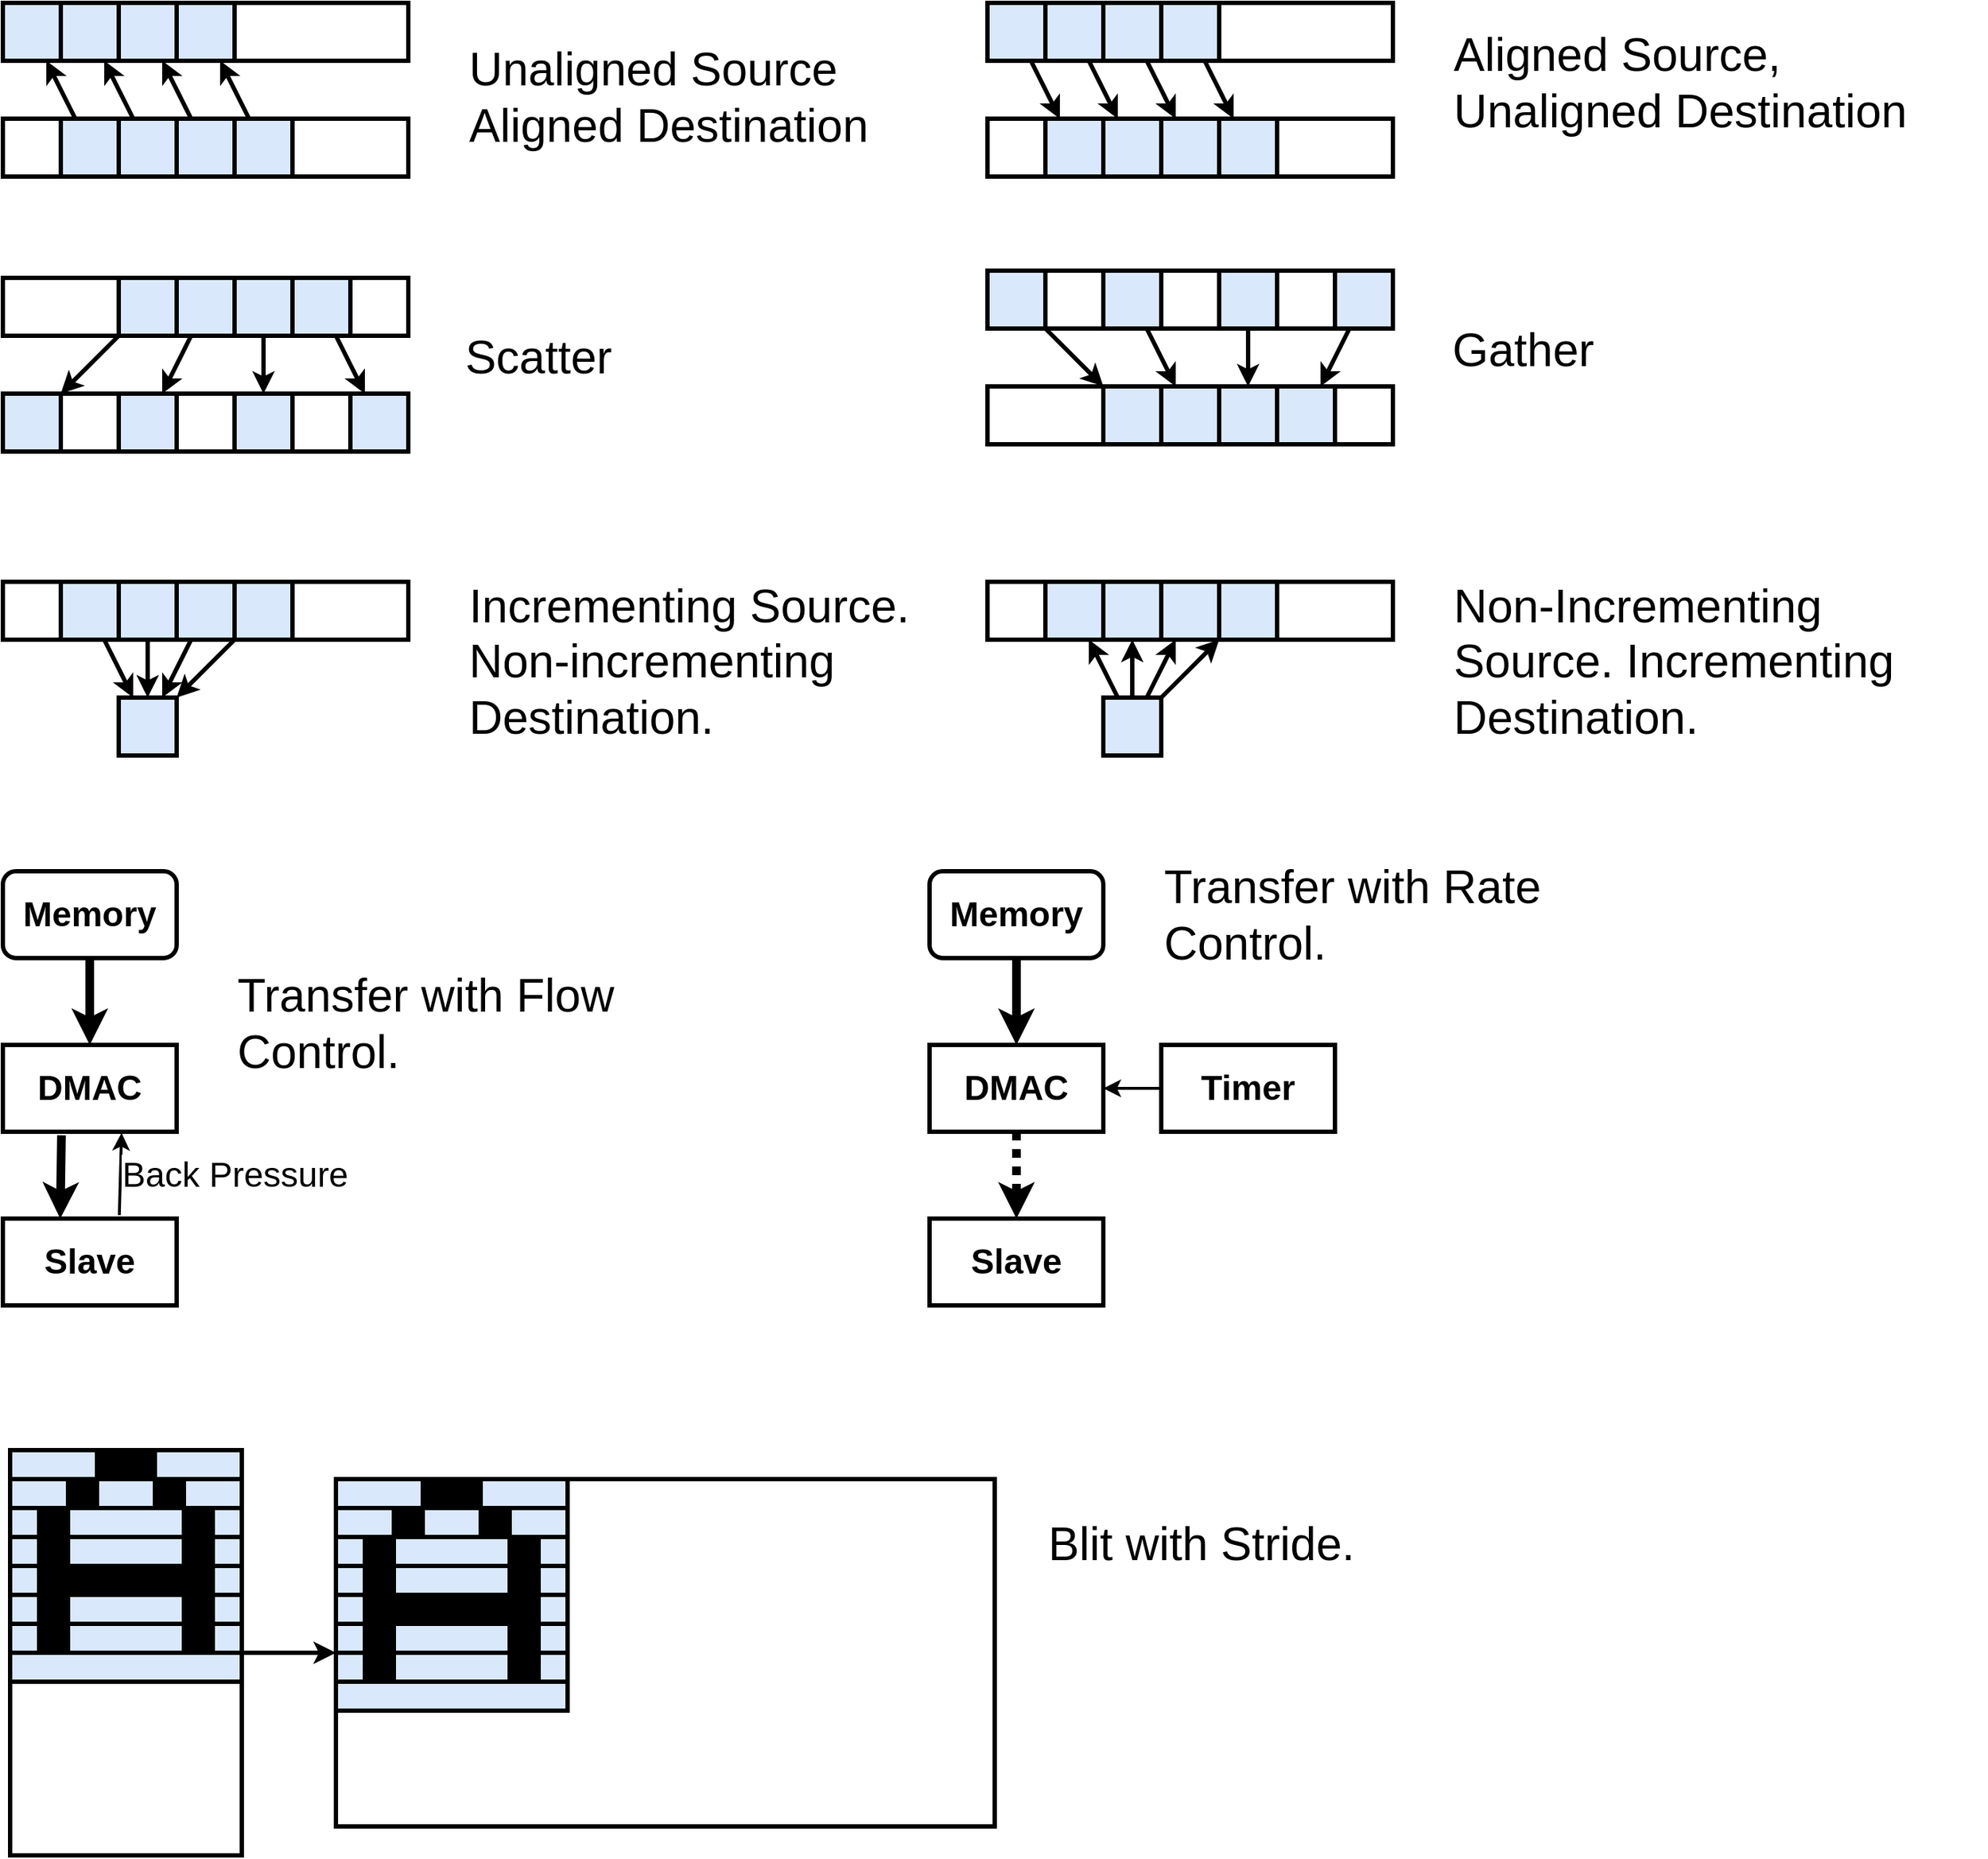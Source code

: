 <mxfile version="19.0.3" type="device"><diagram id="oXCWFfTCFmEOjfv6rklX" name="Page-1"><mxGraphModel dx="2307" dy="2524" grid="1" gridSize="10" guides="1" tooltips="1" connect="1" arrows="1" fold="1" page="1" pageScale="1" pageWidth="850" pageHeight="1100" math="0" shadow="0"><root><mxCell id="0"/><mxCell id="1" parent="0"/><mxCell id="JOgT5nQi7BgSCtXfjNU4-52" value="" style="rounded=0;whiteSpace=wrap;html=1;fontColor=#DAE8FC;strokeColor=#000000;strokeWidth=3;fillColor=#FFFFFF;" vertex="1" parent="1"><mxGeometry x="720" y="265" width="280" height="40" as="geometry"/></mxCell><mxCell id="JOgT5nQi7BgSCtXfjNU4-51" value="" style="rounded=0;whiteSpace=wrap;html=1;fontColor=#DAE8FC;strokeColor=#000000;strokeWidth=3;fillColor=#FFFFFF;" vertex="1" parent="1"><mxGeometry x="720" y="185" width="280" height="40" as="geometry"/></mxCell><mxCell id="JOgT5nQi7BgSCtXfjNU4-50" value="" style="rounded=0;whiteSpace=wrap;html=1;fontColor=#DAE8FC;strokeColor=#000000;strokeWidth=3;fillColor=#FFFFFF;" vertex="1" parent="1"><mxGeometry x="40" y="270" width="280" height="40" as="geometry"/></mxCell><mxCell id="JOgT5nQi7BgSCtXfjNU4-49" value="" style="rounded=0;whiteSpace=wrap;html=1;fontColor=#DAE8FC;strokeColor=#000000;strokeWidth=3;fillColor=#FFFFFF;" vertex="1" parent="1"><mxGeometry x="40" y="190" width="280" height="40" as="geometry"/></mxCell><mxCell id="JOgT5nQi7BgSCtXfjNU4-47" value="" style="rounded=0;whiteSpace=wrap;html=1;fontColor=#DAE8FC;strokeColor=#000000;strokeWidth=3;fillColor=#FFFFFF;" vertex="1" parent="1"><mxGeometry x="45" y="1000" width="160" height="280" as="geometry"/></mxCell><mxCell id="JOgT5nQi7BgSCtXfjNU4-1" value="" style="rounded=0;whiteSpace=wrap;html=1;fontColor=#DAE8FC;strokeColor=#000000;strokeWidth=3;fillColor=#DAE8FC;" vertex="1" parent="1"><mxGeometry x="120" y="190" width="40" height="40" as="geometry"/></mxCell><mxCell id="JOgT5nQi7BgSCtXfjNU4-2" value="" style="rounded=0;whiteSpace=wrap;html=1;fontColor=#DAE8FC;strokeColor=#000000;strokeWidth=3;fillColor=#DAE8FC;" vertex="1" parent="1"><mxGeometry x="160" y="190" width="40" height="40" as="geometry"/></mxCell><mxCell id="JOgT5nQi7BgSCtXfjNU4-3" value="" style="rounded=0;whiteSpace=wrap;html=1;fontColor=#DAE8FC;strokeColor=#000000;strokeWidth=3;fillColor=#DAE8FC;" vertex="1" parent="1"><mxGeometry x="200" y="190" width="40" height="40" as="geometry"/></mxCell><mxCell id="JOgT5nQi7BgSCtXfjNU4-4" value="" style="rounded=0;whiteSpace=wrap;html=1;fontColor=#DAE8FC;strokeColor=#000000;strokeWidth=3;fillColor=#DAE8FC;" vertex="1" parent="1"><mxGeometry x="240" y="190" width="40" height="40" as="geometry"/></mxCell><mxCell id="JOgT5nQi7BgSCtXfjNU4-5" value="" style="rounded=0;whiteSpace=wrap;html=1;fontColor=#DAE8FC;strokeColor=#000000;strokeWidth=3;fillColor=#DAE8FC;" vertex="1" parent="1"><mxGeometry x="40" y="270" width="40" height="40" as="geometry"/></mxCell><mxCell id="JOgT5nQi7BgSCtXfjNU4-6" value="" style="rounded=0;whiteSpace=wrap;html=1;fontColor=#DAE8FC;strokeColor=#000000;strokeWidth=3;fillColor=#DAE8FC;" vertex="1" parent="1"><mxGeometry x="200" y="270" width="40" height="40" as="geometry"/></mxCell><mxCell id="JOgT5nQi7BgSCtXfjNU4-7" value="" style="rounded=0;whiteSpace=wrap;html=1;fontColor=#DAE8FC;strokeColor=#000000;strokeWidth=3;fillColor=#DAE8FC;" vertex="1" parent="1"><mxGeometry x="280" y="270" width="40" height="40" as="geometry"/></mxCell><mxCell id="JOgT5nQi7BgSCtXfjNU4-8" value="" style="rounded=0;whiteSpace=wrap;html=1;fontColor=#DAE8FC;strokeColor=#000000;strokeWidth=3;fillColor=#DAE8FC;" vertex="1" parent="1"><mxGeometry x="120" y="270" width="40" height="40" as="geometry"/></mxCell><mxCell id="JOgT5nQi7BgSCtXfjNU4-9" value="" style="endArrow=classic;html=1;rounded=0;fontColor=#DAE8FC;strokeColor=#000000;strokeWidth=3;" edge="1" parent="1" source="JOgT5nQi7BgSCtXfjNU4-1" target="JOgT5nQi7BgSCtXfjNU4-5"><mxGeometry width="50" height="50" relative="1" as="geometry"><mxPoint x="400" y="470" as="sourcePoint"/><mxPoint x="450" y="420" as="targetPoint"/></mxGeometry></mxCell><mxCell id="JOgT5nQi7BgSCtXfjNU4-10" value="" style="endArrow=classic;html=1;rounded=0;fontColor=#DAE8FC;strokeColor=#000000;strokeWidth=3;" edge="1" parent="1" source="JOgT5nQi7BgSCtXfjNU4-2" target="JOgT5nQi7BgSCtXfjNU4-8"><mxGeometry width="50" height="50" relative="1" as="geometry"><mxPoint x="180" y="530" as="sourcePoint"/><mxPoint x="230" y="480" as="targetPoint"/></mxGeometry></mxCell><mxCell id="JOgT5nQi7BgSCtXfjNU4-11" value="" style="endArrow=classic;html=1;rounded=0;fontColor=#DAE8FC;strokeColor=#000000;strokeWidth=3;" edge="1" parent="1" source="JOgT5nQi7BgSCtXfjNU4-3" target="JOgT5nQi7BgSCtXfjNU4-6"><mxGeometry width="50" height="50" relative="1" as="geometry"><mxPoint x="250" y="460" as="sourcePoint"/><mxPoint x="300" y="410" as="targetPoint"/></mxGeometry></mxCell><mxCell id="JOgT5nQi7BgSCtXfjNU4-12" value="" style="endArrow=classic;html=1;rounded=0;fontColor=#DAE8FC;strokeColor=#000000;strokeWidth=3;" edge="1" parent="1" source="JOgT5nQi7BgSCtXfjNU4-4" target="JOgT5nQi7BgSCtXfjNU4-7"><mxGeometry width="50" height="50" relative="1" as="geometry"><mxPoint x="340" y="400" as="sourcePoint"/><mxPoint x="390" y="350" as="targetPoint"/></mxGeometry></mxCell><mxCell id="JOgT5nQi7BgSCtXfjNU4-13" value="" style="rounded=0;whiteSpace=wrap;html=1;fontColor=#DAE8FC;strokeColor=#000000;strokeWidth=3;fillColor=#DAE8FC;direction=west;" vertex="1" parent="1"><mxGeometry x="800" y="265" width="40" height="40" as="geometry"/></mxCell><mxCell id="JOgT5nQi7BgSCtXfjNU4-14" value="" style="rounded=0;whiteSpace=wrap;html=1;fontColor=#DAE8FC;strokeColor=#000000;strokeWidth=3;fillColor=#DAE8FC;direction=west;" vertex="1" parent="1"><mxGeometry x="840" y="265" width="40" height="40" as="geometry"/></mxCell><mxCell id="JOgT5nQi7BgSCtXfjNU4-15" value="" style="rounded=0;whiteSpace=wrap;html=1;fontColor=#DAE8FC;strokeColor=#000000;strokeWidth=3;fillColor=#DAE8FC;direction=west;" vertex="1" parent="1"><mxGeometry x="880" y="265" width="40" height="40" as="geometry"/></mxCell><mxCell id="JOgT5nQi7BgSCtXfjNU4-16" value="" style="rounded=0;whiteSpace=wrap;html=1;fontColor=#DAE8FC;strokeColor=#000000;strokeWidth=3;fillColor=#DAE8FC;direction=west;" vertex="1" parent="1"><mxGeometry x="920" y="265" width="40" height="40" as="geometry"/></mxCell><mxCell id="JOgT5nQi7BgSCtXfjNU4-17" value="" style="rounded=0;whiteSpace=wrap;html=1;fontColor=#DAE8FC;strokeColor=#000000;strokeWidth=3;fillColor=#DAE8FC;direction=west;" vertex="1" parent="1"><mxGeometry x="720" y="185" width="40" height="40" as="geometry"/></mxCell><mxCell id="JOgT5nQi7BgSCtXfjNU4-18" value="" style="rounded=0;whiteSpace=wrap;html=1;fontColor=#DAE8FC;strokeColor=#000000;strokeWidth=3;fillColor=#DAE8FC;direction=west;" vertex="1" parent="1"><mxGeometry x="880" y="185" width="40" height="40" as="geometry"/></mxCell><mxCell id="JOgT5nQi7BgSCtXfjNU4-19" value="" style="rounded=0;whiteSpace=wrap;html=1;fontColor=#DAE8FC;strokeColor=#000000;strokeWidth=3;fillColor=#DAE8FC;direction=west;" vertex="1" parent="1"><mxGeometry x="960" y="185" width="40" height="40" as="geometry"/></mxCell><mxCell id="JOgT5nQi7BgSCtXfjNU4-20" value="" style="rounded=0;whiteSpace=wrap;html=1;fontColor=#DAE8FC;strokeColor=#000000;strokeWidth=3;fillColor=#DAE8FC;direction=west;" vertex="1" parent="1"><mxGeometry x="800" y="185" width="40" height="40" as="geometry"/></mxCell><mxCell id="JOgT5nQi7BgSCtXfjNU4-21" value="" style="endArrow=none;html=1;rounded=0;fontColor=#DAE8FC;strokeColor=#000000;strokeWidth=3;startArrow=classic;startFill=1;endFill=0;" edge="1" parent="1" source="JOgT5nQi7BgSCtXfjNU4-13" target="JOgT5nQi7BgSCtXfjNU4-17"><mxGeometry width="50" height="50" relative="1" as="geometry"><mxPoint x="1080" y="385" as="sourcePoint"/><mxPoint x="1130" y="335" as="targetPoint"/></mxGeometry></mxCell><mxCell id="JOgT5nQi7BgSCtXfjNU4-22" value="" style="endArrow=none;html=1;rounded=0;fontColor=#DAE8FC;strokeColor=#000000;strokeWidth=3;startArrow=classic;startFill=1;endFill=0;" edge="1" parent="1" source="JOgT5nQi7BgSCtXfjNU4-14" target="JOgT5nQi7BgSCtXfjNU4-20"><mxGeometry width="50" height="50" relative="1" as="geometry"><mxPoint x="860" y="445" as="sourcePoint"/><mxPoint x="910" y="395" as="targetPoint"/></mxGeometry></mxCell><mxCell id="JOgT5nQi7BgSCtXfjNU4-23" value="" style="endArrow=none;html=1;rounded=0;fontColor=#DAE8FC;strokeColor=#000000;strokeWidth=3;startArrow=classic;startFill=1;endFill=0;" edge="1" parent="1" source="JOgT5nQi7BgSCtXfjNU4-15" target="JOgT5nQi7BgSCtXfjNU4-18"><mxGeometry width="50" height="50" relative="1" as="geometry"><mxPoint x="930" y="375" as="sourcePoint"/><mxPoint x="980" y="325" as="targetPoint"/></mxGeometry></mxCell><mxCell id="JOgT5nQi7BgSCtXfjNU4-24" value="" style="endArrow=none;html=1;rounded=0;fontColor=#DAE8FC;strokeColor=#000000;strokeWidth=3;startArrow=classic;startFill=1;endFill=0;" edge="1" parent="1" source="JOgT5nQi7BgSCtXfjNU4-16" target="JOgT5nQi7BgSCtXfjNU4-19"><mxGeometry width="50" height="50" relative="1" as="geometry"><mxPoint x="1020" y="315" as="sourcePoint"/><mxPoint x="1070" y="265" as="targetPoint"/></mxGeometry></mxCell><mxCell id="JOgT5nQi7BgSCtXfjNU4-25" value="" style="rounded=0;whiteSpace=wrap;html=1;fontColor=#DAE8FC;strokeColor=#000000;strokeWidth=3;fillColor=#DAE8FC;" vertex="1" parent="1"><mxGeometry x="45" y="1000" width="160" height="20" as="geometry"/></mxCell><mxCell id="JOgT5nQi7BgSCtXfjNU4-26" value="" style="rounded=0;whiteSpace=wrap;html=1;fontColor=#DAE8FC;strokeColor=#000000;strokeWidth=3;fillColor=#DAE8FC;" vertex="1" parent="1"><mxGeometry x="45" y="1020" width="160" height="20" as="geometry"/></mxCell><mxCell id="JOgT5nQi7BgSCtXfjNU4-27" value="" style="rounded=0;whiteSpace=wrap;html=1;fontColor=#DAE8FC;strokeColor=#000000;strokeWidth=3;fillColor=#DAE8FC;" vertex="1" parent="1"><mxGeometry x="45" y="1040" width="160" height="20" as="geometry"/></mxCell><mxCell id="JOgT5nQi7BgSCtXfjNU4-29" value="" style="rounded=0;whiteSpace=wrap;html=1;fontColor=#DAE8FC;strokeColor=#000000;strokeWidth=3;fillColor=#FFFFFF;" vertex="1" parent="1"><mxGeometry x="270" y="1020" width="455" height="240" as="geometry"/></mxCell><mxCell id="JOgT5nQi7BgSCtXfjNU4-34" value="" style="rounded=0;whiteSpace=wrap;html=1;fontColor=#DAE8FC;strokeColor=#000000;strokeWidth=3;fillColor=#DAE8FC;" vertex="1" parent="1"><mxGeometry x="45" y="1060" width="160" height="20" as="geometry"/></mxCell><mxCell id="JOgT5nQi7BgSCtXfjNU4-35" value="" style="rounded=0;whiteSpace=wrap;html=1;fontColor=#DAE8FC;strokeColor=#000000;strokeWidth=3;fillColor=#DAE8FC;" vertex="1" parent="1"><mxGeometry x="45" y="1080" width="160" height="20" as="geometry"/></mxCell><mxCell id="JOgT5nQi7BgSCtXfjNU4-36" value="" style="rounded=0;whiteSpace=wrap;html=1;fontColor=#DAE8FC;strokeColor=#000000;strokeWidth=3;fillColor=#DAE8FC;" vertex="1" parent="1"><mxGeometry x="45" y="1100" width="160" height="20" as="geometry"/></mxCell><mxCell id="JOgT5nQi7BgSCtXfjNU4-37" value="" style="rounded=0;whiteSpace=wrap;html=1;fontColor=#DAE8FC;strokeColor=#000000;strokeWidth=3;fillColor=#DAE8FC;" vertex="1" parent="1"><mxGeometry x="45" y="1120" width="160" height="20" as="geometry"/></mxCell><mxCell id="JOgT5nQi7BgSCtXfjNU4-38" value="" style="rounded=0;whiteSpace=wrap;html=1;fontColor=#DAE8FC;strokeColor=#000000;strokeWidth=3;fillColor=#DAE8FC;" vertex="1" parent="1"><mxGeometry x="45" y="1140" width="160" height="20" as="geometry"/></mxCell><mxCell id="JOgT5nQi7BgSCtXfjNU4-39" value="" style="rounded=0;whiteSpace=wrap;html=1;fontColor=#DAE8FC;strokeColor=#000000;strokeWidth=3;fillColor=#DAE8FC;" vertex="1" parent="1"><mxGeometry x="270" y="1020" width="160" height="20" as="geometry"/></mxCell><mxCell id="JOgT5nQi7BgSCtXfjNU4-40" value="" style="rounded=0;whiteSpace=wrap;html=1;fontColor=#DAE8FC;strokeColor=#000000;strokeWidth=3;fillColor=#DAE8FC;" vertex="1" parent="1"><mxGeometry x="270" y="1040" width="160" height="20" as="geometry"/></mxCell><mxCell id="JOgT5nQi7BgSCtXfjNU4-41" value="" style="rounded=0;whiteSpace=wrap;html=1;fontColor=#DAE8FC;strokeColor=#000000;strokeWidth=3;fillColor=#DAE8FC;" vertex="1" parent="1"><mxGeometry x="270" y="1060" width="160" height="20" as="geometry"/></mxCell><mxCell id="JOgT5nQi7BgSCtXfjNU4-42" value="" style="rounded=0;whiteSpace=wrap;html=1;fontColor=#DAE8FC;strokeColor=#000000;strokeWidth=3;fillColor=#DAE8FC;" vertex="1" parent="1"><mxGeometry x="270" y="1080" width="160" height="20" as="geometry"/></mxCell><mxCell id="JOgT5nQi7BgSCtXfjNU4-43" value="" style="rounded=0;whiteSpace=wrap;html=1;fontColor=#DAE8FC;strokeColor=#000000;strokeWidth=3;fillColor=#DAE8FC;" vertex="1" parent="1"><mxGeometry x="270" y="1100" width="160" height="20" as="geometry"/></mxCell><mxCell id="JOgT5nQi7BgSCtXfjNU4-44" value="" style="rounded=0;whiteSpace=wrap;html=1;fontColor=#DAE8FC;strokeColor=#000000;strokeWidth=3;fillColor=#DAE8FC;" vertex="1" parent="1"><mxGeometry x="270" y="1120" width="160" height="20" as="geometry"/></mxCell><mxCell id="JOgT5nQi7BgSCtXfjNU4-45" value="" style="rounded=0;whiteSpace=wrap;html=1;fontColor=#DAE8FC;strokeColor=#000000;strokeWidth=3;fillColor=#DAE8FC;" vertex="1" parent="1"><mxGeometry x="270" y="1140" width="160" height="20" as="geometry"/></mxCell><mxCell id="JOgT5nQi7BgSCtXfjNU4-46" value="" style="rounded=0;whiteSpace=wrap;html=1;fontColor=#DAE8FC;strokeColor=#000000;strokeWidth=3;fillColor=#DAE8FC;" vertex="1" parent="1"><mxGeometry x="270" y="1160" width="160" height="20" as="geometry"/></mxCell><mxCell id="JOgT5nQi7BgSCtXfjNU4-48" value="" style="endArrow=classic;html=1;rounded=0;fontColor=#DAE8FC;strokeColor=#000000;strokeWidth=3;" edge="1" parent="1" source="JOgT5nQi7BgSCtXfjNU4-47" target="JOgT5nQi7BgSCtXfjNU4-29"><mxGeometry width="50" height="50" relative="1" as="geometry"><mxPoint x="405" y="1120" as="sourcePoint"/><mxPoint x="455" y="1070" as="targetPoint"/></mxGeometry></mxCell><mxCell id="JOgT5nQi7BgSCtXfjNU4-54" value="" style="rounded=0;whiteSpace=wrap;html=1;fontColor=#DAE8FC;strokeColor=#000000;strokeWidth=3;fillColor=#FFFFFF;" vertex="1" parent="1"><mxGeometry x="40" y="400" width="280" height="40" as="geometry"/></mxCell><mxCell id="JOgT5nQi7BgSCtXfjNU4-55" value="" style="rounded=0;whiteSpace=wrap;html=1;fontColor=#DAE8FC;strokeColor=#000000;strokeWidth=3;fillColor=#DAE8FC;direction=west;" vertex="1" parent="1"><mxGeometry x="120" y="480" width="40" height="40" as="geometry"/></mxCell><mxCell id="JOgT5nQi7BgSCtXfjNU4-56" value="" style="rounded=0;whiteSpace=wrap;html=1;fontColor=#DAE8FC;strokeColor=#000000;strokeWidth=3;fillColor=#DAE8FC;direction=west;" vertex="1" parent="1"><mxGeometry x="120" y="480" width="40" height="40" as="geometry"/></mxCell><mxCell id="JOgT5nQi7BgSCtXfjNU4-57" value="" style="rounded=0;whiteSpace=wrap;html=1;fontColor=#DAE8FC;strokeColor=#000000;strokeWidth=3;fillColor=#DAE8FC;direction=west;" vertex="1" parent="1"><mxGeometry x="120" y="480" width="40" height="40" as="geometry"/></mxCell><mxCell id="JOgT5nQi7BgSCtXfjNU4-59" value="" style="rounded=0;whiteSpace=wrap;html=1;fontColor=#DAE8FC;strokeColor=#000000;strokeWidth=3;fillColor=#DAE8FC;direction=west;" vertex="1" parent="1"><mxGeometry x="80" y="400" width="40" height="40" as="geometry"/></mxCell><mxCell id="JOgT5nQi7BgSCtXfjNU4-60" value="" style="rounded=0;whiteSpace=wrap;html=1;fontColor=#DAE8FC;strokeColor=#000000;strokeWidth=3;fillColor=#DAE8FC;direction=west;" vertex="1" parent="1"><mxGeometry x="160" y="400" width="40" height="40" as="geometry"/></mxCell><mxCell id="JOgT5nQi7BgSCtXfjNU4-61" value="" style="rounded=0;whiteSpace=wrap;html=1;fontColor=#DAE8FC;strokeColor=#000000;strokeWidth=3;fillColor=#DAE8FC;direction=west;" vertex="1" parent="1"><mxGeometry x="200" y="400" width="40" height="40" as="geometry"/></mxCell><mxCell id="JOgT5nQi7BgSCtXfjNU4-62" value="" style="rounded=0;whiteSpace=wrap;html=1;fontColor=#DAE8FC;strokeColor=#000000;strokeWidth=3;fillColor=#DAE8FC;direction=west;" vertex="1" parent="1"><mxGeometry x="120" y="400" width="40" height="40" as="geometry"/></mxCell><mxCell id="JOgT5nQi7BgSCtXfjNU4-63" value="" style="endArrow=none;html=1;rounded=0;fontColor=#DAE8FC;strokeColor=#000000;strokeWidth=3;startArrow=classic;startFill=1;endFill=0;" edge="1" parent="1" source="JOgT5nQi7BgSCtXfjNU4-55" target="JOgT5nQi7BgSCtXfjNU4-59"><mxGeometry width="50" height="50" relative="1" as="geometry"><mxPoint x="400" y="600" as="sourcePoint"/><mxPoint x="450" y="550" as="targetPoint"/></mxGeometry></mxCell><mxCell id="JOgT5nQi7BgSCtXfjNU4-64" value="" style="endArrow=none;html=1;rounded=0;fontColor=#DAE8FC;strokeColor=#000000;strokeWidth=3;startArrow=classic;startFill=1;endFill=0;" edge="1" parent="1" source="JOgT5nQi7BgSCtXfjNU4-56" target="JOgT5nQi7BgSCtXfjNU4-62"><mxGeometry width="50" height="50" relative="1" as="geometry"><mxPoint x="180" y="660" as="sourcePoint"/><mxPoint x="230" y="610" as="targetPoint"/></mxGeometry></mxCell><mxCell id="JOgT5nQi7BgSCtXfjNU4-65" value="" style="endArrow=none;html=1;rounded=0;fontColor=#DAE8FC;strokeColor=#000000;strokeWidth=3;startArrow=classic;startFill=1;endFill=0;" edge="1" parent="1" source="JOgT5nQi7BgSCtXfjNU4-57" target="JOgT5nQi7BgSCtXfjNU4-60"><mxGeometry width="50" height="50" relative="1" as="geometry"><mxPoint x="250" y="590" as="sourcePoint"/><mxPoint x="300" y="540" as="targetPoint"/></mxGeometry></mxCell><mxCell id="JOgT5nQi7BgSCtXfjNU4-66" value="" style="endArrow=none;html=1;rounded=0;fontColor=#DAE8FC;strokeColor=#000000;strokeWidth=3;startArrow=classic;startFill=1;endFill=0;" edge="1" parent="1" source="JOgT5nQi7BgSCtXfjNU4-57" target="JOgT5nQi7BgSCtXfjNU4-61"><mxGeometry width="50" height="50" relative="1" as="geometry"><mxPoint x="250" y="480" as="sourcePoint"/><mxPoint x="390" y="480" as="targetPoint"/></mxGeometry></mxCell><mxCell id="JOgT5nQi7BgSCtXfjNU4-68" value="" style="rounded=0;whiteSpace=wrap;html=1;fontColor=#DAE8FC;strokeColor=#000000;strokeWidth=3;fillColor=#FFFFFF;" vertex="1" parent="1"><mxGeometry x="720" y="400" width="280" height="40" as="geometry"/></mxCell><mxCell id="JOgT5nQi7BgSCtXfjNU4-69" value="" style="rounded=0;whiteSpace=wrap;html=1;fontColor=#DAE8FC;strokeColor=#000000;strokeWidth=3;fillColor=#DAE8FC;direction=west;" vertex="1" parent="1"><mxGeometry x="800" y="480" width="40" height="40" as="geometry"/></mxCell><mxCell id="JOgT5nQi7BgSCtXfjNU4-70" value="" style="rounded=0;whiteSpace=wrap;html=1;fontColor=#DAE8FC;strokeColor=#000000;strokeWidth=3;fillColor=#DAE8FC;direction=west;" vertex="1" parent="1"><mxGeometry x="800" y="480" width="40" height="40" as="geometry"/></mxCell><mxCell id="JOgT5nQi7BgSCtXfjNU4-71" value="" style="rounded=0;whiteSpace=wrap;html=1;fontColor=#DAE8FC;strokeColor=#000000;strokeWidth=3;fillColor=#DAE8FC;direction=west;" vertex="1" parent="1"><mxGeometry x="800" y="480" width="40" height="40" as="geometry"/></mxCell><mxCell id="JOgT5nQi7BgSCtXfjNU4-72" value="" style="rounded=0;whiteSpace=wrap;html=1;fontColor=#DAE8FC;strokeColor=#000000;strokeWidth=3;fillColor=#DAE8FC;direction=west;" vertex="1" parent="1"><mxGeometry x="760" y="400" width="40" height="40" as="geometry"/></mxCell><mxCell id="JOgT5nQi7BgSCtXfjNU4-73" value="" style="rounded=0;whiteSpace=wrap;html=1;fontColor=#DAE8FC;strokeColor=#000000;strokeWidth=3;fillColor=#DAE8FC;direction=west;" vertex="1" parent="1"><mxGeometry x="840" y="400" width="40" height="40" as="geometry"/></mxCell><mxCell id="JOgT5nQi7BgSCtXfjNU4-74" value="" style="rounded=0;whiteSpace=wrap;html=1;fontColor=#DAE8FC;strokeColor=#000000;strokeWidth=3;fillColor=#DAE8FC;direction=west;" vertex="1" parent="1"><mxGeometry x="880" y="400" width="40" height="40" as="geometry"/></mxCell><mxCell id="JOgT5nQi7BgSCtXfjNU4-75" value="" style="rounded=0;whiteSpace=wrap;html=1;fontColor=#DAE8FC;strokeColor=#000000;strokeWidth=3;fillColor=#DAE8FC;direction=west;" vertex="1" parent="1"><mxGeometry x="800" y="400" width="40" height="40" as="geometry"/></mxCell><mxCell id="JOgT5nQi7BgSCtXfjNU4-76" value="" style="endArrow=none;html=1;rounded=0;fontColor=#DAE8FC;strokeColor=#000000;strokeWidth=3;startArrow=classic;startFill=1;endFill=0;" edge="1" parent="1" source="JOgT5nQi7BgSCtXfjNU4-72" target="JOgT5nQi7BgSCtXfjNU4-69"><mxGeometry width="50" height="50" relative="1" as="geometry"><mxPoint x="1130" y="550" as="sourcePoint"/><mxPoint x="1080" y="600" as="targetPoint"/></mxGeometry></mxCell><mxCell id="JOgT5nQi7BgSCtXfjNU4-77" value="" style="endArrow=none;html=1;rounded=0;fontColor=#DAE8FC;strokeColor=#000000;strokeWidth=3;startArrow=classic;startFill=1;endFill=0;" edge="1" parent="1" source="JOgT5nQi7BgSCtXfjNU4-75" target="JOgT5nQi7BgSCtXfjNU4-70"><mxGeometry width="50" height="50" relative="1" as="geometry"><mxPoint x="910" y="610" as="sourcePoint"/><mxPoint x="860" y="660" as="targetPoint"/></mxGeometry></mxCell><mxCell id="JOgT5nQi7BgSCtXfjNU4-78" value="" style="endArrow=none;html=1;rounded=0;fontColor=#DAE8FC;strokeColor=#000000;strokeWidth=3;startArrow=classic;startFill=1;endFill=0;" edge="1" parent="1" source="JOgT5nQi7BgSCtXfjNU4-73" target="JOgT5nQi7BgSCtXfjNU4-71"><mxGeometry width="50" height="50" relative="1" as="geometry"><mxPoint x="980" y="540" as="sourcePoint"/><mxPoint x="930" y="590" as="targetPoint"/></mxGeometry></mxCell><mxCell id="JOgT5nQi7BgSCtXfjNU4-79" value="" style="endArrow=none;html=1;rounded=0;fontColor=#DAE8FC;strokeColor=#000000;strokeWidth=3;startArrow=classic;startFill=1;endFill=0;" edge="1" parent="1" source="JOgT5nQi7BgSCtXfjNU4-74" target="JOgT5nQi7BgSCtXfjNU4-71"><mxGeometry width="50" height="50" relative="1" as="geometry"><mxPoint x="1070" y="480" as="sourcePoint"/><mxPoint x="930" y="480" as="targetPoint"/></mxGeometry></mxCell><mxCell id="JOgT5nQi7BgSCtXfjNU4-80" value="" style="rounded=0;whiteSpace=wrap;html=1;fontColor=#DAE8FC;strokeColor=#000000;strokeWidth=3;fillColor=#FFFFFF;" vertex="1" parent="1"><mxGeometry x="720" width="280" height="40" as="geometry"/></mxCell><mxCell id="JOgT5nQi7BgSCtXfjNU4-81" value="" style="rounded=0;whiteSpace=wrap;html=1;fontColor=#DAE8FC;strokeColor=#000000;strokeWidth=3;fillColor=#DAE8FC;" vertex="1" parent="1"><mxGeometry x="720" width="40" height="40" as="geometry"/></mxCell><mxCell id="JOgT5nQi7BgSCtXfjNU4-82" value="" style="rounded=0;whiteSpace=wrap;html=1;fontColor=#DAE8FC;strokeColor=#000000;strokeWidth=3;fillColor=#DAE8FC;" vertex="1" parent="1"><mxGeometry x="760" width="40" height="40" as="geometry"/></mxCell><mxCell id="JOgT5nQi7BgSCtXfjNU4-83" value="" style="rounded=0;whiteSpace=wrap;html=1;fontColor=#DAE8FC;strokeColor=#000000;strokeWidth=3;fillColor=#DAE8FC;" vertex="1" parent="1"><mxGeometry x="800" width="40" height="40" as="geometry"/></mxCell><mxCell id="JOgT5nQi7BgSCtXfjNU4-84" value="" style="rounded=0;whiteSpace=wrap;html=1;fontColor=#DAE8FC;strokeColor=#000000;strokeWidth=3;fillColor=#DAE8FC;" vertex="1" parent="1"><mxGeometry x="840" width="40" height="40" as="geometry"/></mxCell><mxCell id="JOgT5nQi7BgSCtXfjNU4-85" value="" style="rounded=0;whiteSpace=wrap;html=1;fontColor=#DAE8FC;strokeColor=#000000;strokeWidth=3;fillColor=#FFFFFF;" vertex="1" parent="1"><mxGeometry x="720" y="80" width="280" height="40" as="geometry"/></mxCell><mxCell id="JOgT5nQi7BgSCtXfjNU4-86" value="" style="rounded=0;whiteSpace=wrap;html=1;fontColor=#DAE8FC;strokeColor=#000000;strokeWidth=3;fillColor=#DAE8FC;" vertex="1" parent="1"><mxGeometry x="880" y="80" width="40" height="40" as="geometry"/></mxCell><mxCell id="JOgT5nQi7BgSCtXfjNU4-87" value="" style="rounded=0;whiteSpace=wrap;html=1;fontColor=#DAE8FC;strokeColor=#000000;strokeWidth=3;fillColor=#DAE8FC;" vertex="1" parent="1"><mxGeometry x="760" y="80" width="40" height="40" as="geometry"/></mxCell><mxCell id="JOgT5nQi7BgSCtXfjNU4-88" value="" style="rounded=0;whiteSpace=wrap;html=1;fontColor=#DAE8FC;strokeColor=#000000;strokeWidth=3;fillColor=#DAE8FC;" vertex="1" parent="1"><mxGeometry x="800" y="80" width="40" height="40" as="geometry"/></mxCell><mxCell id="JOgT5nQi7BgSCtXfjNU4-89" value="" style="rounded=0;whiteSpace=wrap;html=1;fontColor=#DAE8FC;strokeColor=#000000;strokeWidth=3;fillColor=#DAE8FC;" vertex="1" parent="1"><mxGeometry x="840" y="80" width="40" height="40" as="geometry"/></mxCell><mxCell id="JOgT5nQi7BgSCtXfjNU4-91" value="" style="endArrow=classic;html=1;rounded=0;fontColor=#DAE8FC;strokeColor=#000000;strokeWidth=3;" edge="1" parent="1" source="JOgT5nQi7BgSCtXfjNU4-82" target="JOgT5nQi7BgSCtXfjNU4-88"><mxGeometry width="50" height="50" relative="1" as="geometry"><mxPoint x="890" y="270" as="sourcePoint"/><mxPoint x="940" y="220" as="targetPoint"/></mxGeometry></mxCell><mxCell id="JOgT5nQi7BgSCtXfjNU4-92" value="" style="endArrow=classic;html=1;rounded=0;fontColor=#DAE8FC;strokeColor=#000000;strokeWidth=3;" edge="1" parent="1" source="JOgT5nQi7BgSCtXfjNU4-83" target="JOgT5nQi7BgSCtXfjNU4-89"><mxGeometry width="50" height="50" relative="1" as="geometry"><mxPoint x="800" y="50" as="sourcePoint"/><mxPoint x="820" y="90" as="targetPoint"/></mxGeometry></mxCell><mxCell id="JOgT5nQi7BgSCtXfjNU4-93" value="" style="endArrow=classic;html=1;rounded=0;fontColor=#DAE8FC;strokeColor=#000000;strokeWidth=3;" edge="1" parent="1" source="JOgT5nQi7BgSCtXfjNU4-84" target="JOgT5nQi7BgSCtXfjNU4-86"><mxGeometry width="50" height="50" relative="1" as="geometry"><mxPoint x="840" y="50" as="sourcePoint"/><mxPoint x="860" y="90" as="targetPoint"/></mxGeometry></mxCell><mxCell id="JOgT5nQi7BgSCtXfjNU4-94" value="" style="endArrow=classic;html=1;rounded=0;fontColor=#DAE8FC;strokeColor=#000000;strokeWidth=3;entryX=0.25;entryY=0;entryDx=0;entryDy=0;" edge="1" parent="1" source="JOgT5nQi7BgSCtXfjNU4-81" target="JOgT5nQi7BgSCtXfjNU4-87"><mxGeometry width="50" height="50" relative="1" as="geometry"><mxPoint x="830" y="320" as="sourcePoint"/><mxPoint x="740" y="60" as="targetPoint"/></mxGeometry></mxCell><mxCell id="JOgT5nQi7BgSCtXfjNU4-95" value="" style="rounded=0;whiteSpace=wrap;html=1;fontColor=#DAE8FC;strokeColor=#000000;strokeWidth=3;fillColor=#FFFFFF;" vertex="1" parent="1"><mxGeometry x="40" width="280" height="40" as="geometry"/></mxCell><mxCell id="JOgT5nQi7BgSCtXfjNU4-96" value="" style="rounded=0;whiteSpace=wrap;html=1;fontColor=#DAE8FC;strokeColor=#000000;strokeWidth=3;fillColor=#DAE8FC;" vertex="1" parent="1"><mxGeometry x="40" width="40" height="40" as="geometry"/></mxCell><mxCell id="JOgT5nQi7BgSCtXfjNU4-97" value="" style="rounded=0;whiteSpace=wrap;html=1;fontColor=#DAE8FC;strokeColor=#000000;strokeWidth=3;fillColor=#DAE8FC;" vertex="1" parent="1"><mxGeometry x="80" width="40" height="40" as="geometry"/></mxCell><mxCell id="JOgT5nQi7BgSCtXfjNU4-98" value="" style="rounded=0;whiteSpace=wrap;html=1;fontColor=#DAE8FC;strokeColor=#000000;strokeWidth=3;fillColor=#DAE8FC;" vertex="1" parent="1"><mxGeometry x="120" width="40" height="40" as="geometry"/></mxCell><mxCell id="JOgT5nQi7BgSCtXfjNU4-99" value="" style="rounded=0;whiteSpace=wrap;html=1;fontColor=#DAE8FC;strokeColor=#000000;strokeWidth=3;fillColor=#DAE8FC;" vertex="1" parent="1"><mxGeometry x="160" width="40" height="40" as="geometry"/></mxCell><mxCell id="JOgT5nQi7BgSCtXfjNU4-100" value="" style="rounded=0;whiteSpace=wrap;html=1;fontColor=#DAE8FC;strokeColor=#000000;strokeWidth=3;fillColor=#FFFFFF;" vertex="1" parent="1"><mxGeometry x="40" y="80" width="280" height="40" as="geometry"/></mxCell><mxCell id="JOgT5nQi7BgSCtXfjNU4-101" value="" style="rounded=0;whiteSpace=wrap;html=1;fontColor=#DAE8FC;strokeColor=#000000;strokeWidth=3;fillColor=#DAE8FC;" vertex="1" parent="1"><mxGeometry x="200" y="80" width="40" height="40" as="geometry"/></mxCell><mxCell id="JOgT5nQi7BgSCtXfjNU4-102" value="" style="rounded=0;whiteSpace=wrap;html=1;fontColor=#DAE8FC;strokeColor=#000000;strokeWidth=3;fillColor=#DAE8FC;" vertex="1" parent="1"><mxGeometry x="80" y="80" width="40" height="40" as="geometry"/></mxCell><mxCell id="JOgT5nQi7BgSCtXfjNU4-103" value="" style="rounded=0;whiteSpace=wrap;html=1;fontColor=#DAE8FC;strokeColor=#000000;strokeWidth=3;fillColor=#DAE8FC;" vertex="1" parent="1"><mxGeometry x="120" y="80" width="40" height="40" as="geometry"/></mxCell><mxCell id="JOgT5nQi7BgSCtXfjNU4-104" value="" style="rounded=0;whiteSpace=wrap;html=1;fontColor=#DAE8FC;strokeColor=#000000;strokeWidth=3;fillColor=#DAE8FC;" vertex="1" parent="1"><mxGeometry x="160" y="80" width="40" height="40" as="geometry"/></mxCell><mxCell id="JOgT5nQi7BgSCtXfjNU4-105" value="" style="endArrow=classic;html=1;rounded=0;fontColor=#DAE8FC;strokeColor=#000000;strokeWidth=3;" edge="1" parent="1" source="JOgT5nQi7BgSCtXfjNU4-103" target="JOgT5nQi7BgSCtXfjNU4-97"><mxGeometry width="50" height="50" relative="1" as="geometry"><mxPoint x="260" y="220" as="sourcePoint"/><mxPoint x="210" y="270" as="targetPoint"/></mxGeometry></mxCell><mxCell id="JOgT5nQi7BgSCtXfjNU4-106" value="" style="endArrow=classic;html=1;rounded=0;fontColor=#DAE8FC;strokeColor=#000000;strokeWidth=3;" edge="1" parent="1" source="JOgT5nQi7BgSCtXfjNU4-104" target="JOgT5nQi7BgSCtXfjNU4-98"><mxGeometry width="50" height="50" relative="1" as="geometry"><mxPoint x="140" y="90" as="sourcePoint"/><mxPoint x="120" y="50" as="targetPoint"/></mxGeometry></mxCell><mxCell id="JOgT5nQi7BgSCtXfjNU4-107" value="" style="endArrow=classic;html=1;rounded=0;fontColor=#DAE8FC;strokeColor=#000000;strokeWidth=3;" edge="1" parent="1" source="JOgT5nQi7BgSCtXfjNU4-101" target="JOgT5nQi7BgSCtXfjNU4-99"><mxGeometry width="50" height="50" relative="1" as="geometry"><mxPoint x="180" y="90" as="sourcePoint"/><mxPoint x="160" y="50" as="targetPoint"/></mxGeometry></mxCell><mxCell id="JOgT5nQi7BgSCtXfjNU4-108" value="" style="endArrow=classic;html=1;rounded=0;fontColor=#DAE8FC;strokeColor=#000000;strokeWidth=3;exitX=0.25;exitY=0;exitDx=0;exitDy=0;" edge="1" parent="1" source="JOgT5nQi7BgSCtXfjNU4-102" target="JOgT5nQi7BgSCtXfjNU4-96"><mxGeometry width="50" height="50" relative="1" as="geometry"><mxPoint x="60" y="60" as="sourcePoint"/><mxPoint x="150" y="320" as="targetPoint"/></mxGeometry></mxCell><mxCell id="JOgT5nQi7BgSCtXfjNU4-109" value="&lt;font color=&quot;#000000&quot; style=&quot;font-size: 24px;&quot;&gt;DMAC&lt;/font&gt;" style="rounded=0;whiteSpace=wrap;html=1;fontColor=#DAE8FC;strokeColor=#000000;strokeWidth=3;fillColor=#FFFFFF;fontSize=24;fontStyle=1" vertex="1" parent="1"><mxGeometry x="40" y="720" width="120" height="60" as="geometry"/></mxCell><mxCell id="JOgT5nQi7BgSCtXfjNU4-110" value="&lt;b&gt;Memory&lt;/b&gt;" style="rounded=1;whiteSpace=wrap;html=1;fontSize=24;fontColor=#000000;strokeColor=#000000;strokeWidth=3;fillColor=#FFFFFF;" vertex="1" parent="1"><mxGeometry x="40" y="600" width="120" height="60" as="geometry"/></mxCell><mxCell id="JOgT5nQi7BgSCtXfjNU4-111" value="" style="endArrow=classic;html=1;rounded=0;fontSize=24;fontColor=#000000;strokeColor=#000000;strokeWidth=6;exitX=0.5;exitY=1;exitDx=0;exitDy=0;" edge="1" parent="1" source="JOgT5nQi7BgSCtXfjNU4-110" target="JOgT5nQi7BgSCtXfjNU4-109"><mxGeometry width="50" height="50" relative="1" as="geometry"><mxPoint x="280" y="750" as="sourcePoint"/><mxPoint x="330" y="700" as="targetPoint"/></mxGeometry></mxCell><mxCell id="JOgT5nQi7BgSCtXfjNU4-112" value="Slave" style="rounded=0;whiteSpace=wrap;html=1;fontSize=24;fontColor=#000000;strokeColor=#000000;strokeWidth=3;fillColor=#FFFFFF;fontStyle=1" vertex="1" parent="1"><mxGeometry x="40" y="840" width="120" height="60" as="geometry"/></mxCell><mxCell id="JOgT5nQi7BgSCtXfjNU4-113" value="" style="endArrow=classic;html=1;rounded=0;fontSize=24;fontColor=#000000;strokeColor=#000000;strokeWidth=6;exitX=0.337;exitY=1.04;exitDx=0;exitDy=0;exitPerimeter=0;entryX=0.33;entryY=0;entryDx=0;entryDy=0;entryPerimeter=0;" edge="1" parent="1" source="JOgT5nQi7BgSCtXfjNU4-109" target="JOgT5nQi7BgSCtXfjNU4-112"><mxGeometry width="50" height="50" relative="1" as="geometry"><mxPoint x="190" y="850" as="sourcePoint"/><mxPoint x="240" y="800" as="targetPoint"/></mxGeometry></mxCell><mxCell id="JOgT5nQi7BgSCtXfjNU4-114" value="Back Pressure" style="endArrow=classic;html=1;rounded=0;fontSize=24;fontColor=#000000;strokeColor=#000000;strokeWidth=2;exitX=0.67;exitY=-0.04;exitDx=0;exitDy=0;exitPerimeter=0;entryX=0.683;entryY=1.013;entryDx=0;entryDy=0;entryPerimeter=0;" edge="1" parent="1" source="JOgT5nQi7BgSCtXfjNU4-112" target="JOgT5nQi7BgSCtXfjNU4-109"><mxGeometry x="0.048" y="-79" width="50" height="50" relative="1" as="geometry"><mxPoint x="240" y="840" as="sourcePoint"/><mxPoint x="290" y="790" as="targetPoint"/><mxPoint as="offset"/></mxGeometry></mxCell><mxCell id="JOgT5nQi7BgSCtXfjNU4-115" value="&lt;font color=&quot;#000000&quot; style=&quot;font-size: 24px;&quot;&gt;DMAC&lt;/font&gt;" style="rounded=0;whiteSpace=wrap;html=1;fontColor=#DAE8FC;strokeColor=#000000;strokeWidth=3;fillColor=#FFFFFF;fontSize=24;fontStyle=1" vertex="1" parent="1"><mxGeometry x="680" y="720" width="120" height="60" as="geometry"/></mxCell><mxCell id="JOgT5nQi7BgSCtXfjNU4-116" value="&lt;b&gt;Memory&lt;/b&gt;" style="rounded=1;whiteSpace=wrap;html=1;fontSize=24;fontColor=#000000;strokeColor=#000000;strokeWidth=3;fillColor=#FFFFFF;" vertex="1" parent="1"><mxGeometry x="680" y="600" width="120" height="60" as="geometry"/></mxCell><mxCell id="JOgT5nQi7BgSCtXfjNU4-117" value="" style="endArrow=classic;html=1;rounded=0;fontSize=24;fontColor=#000000;strokeColor=#000000;strokeWidth=6;exitX=0.5;exitY=1;exitDx=0;exitDy=0;" edge="1" parent="1" source="JOgT5nQi7BgSCtXfjNU4-116" target="JOgT5nQi7BgSCtXfjNU4-115"><mxGeometry width="50" height="50" relative="1" as="geometry"><mxPoint x="920" y="750" as="sourcePoint"/><mxPoint x="970" y="700" as="targetPoint"/></mxGeometry></mxCell><mxCell id="JOgT5nQi7BgSCtXfjNU4-118" value="Slave" style="rounded=0;whiteSpace=wrap;html=1;fontSize=24;fontColor=#000000;strokeColor=#000000;strokeWidth=3;fillColor=#FFFFFF;fontStyle=1" vertex="1" parent="1"><mxGeometry x="680" y="840" width="120" height="60" as="geometry"/></mxCell><mxCell id="JOgT5nQi7BgSCtXfjNU4-119" value="" style="endArrow=classic;html=1;rounded=0;fontSize=24;fontColor=#000000;strokeColor=#000000;strokeWidth=6;exitX=0.5;exitY=1;exitDx=0;exitDy=0;entryX=0.5;entryY=0;entryDx=0;entryDy=0;dashed=1;dashPattern=1 1;" edge="1" parent="1" source="JOgT5nQi7BgSCtXfjNU4-115" target="JOgT5nQi7BgSCtXfjNU4-118"><mxGeometry width="50" height="50" relative="1" as="geometry"><mxPoint x="830" y="850" as="sourcePoint"/><mxPoint x="880" y="800" as="targetPoint"/></mxGeometry></mxCell><mxCell id="JOgT5nQi7BgSCtXfjNU4-121" value="Timer" style="rounded=0;whiteSpace=wrap;html=1;fontSize=24;fontColor=#000000;strokeColor=#000000;strokeWidth=3;fillColor=#FFFFFF;fontStyle=1" vertex="1" parent="1"><mxGeometry x="840" y="720" width="120" height="60" as="geometry"/></mxCell><mxCell id="JOgT5nQi7BgSCtXfjNU4-122" value="" style="endArrow=classic;html=1;rounded=0;fontSize=24;fontColor=#000000;strokeColor=#000000;strokeWidth=2;entryX=1;entryY=0.5;entryDx=0;entryDy=0;exitX=0;exitY=0.5;exitDx=0;exitDy=0;" edge="1" parent="1" source="JOgT5nQi7BgSCtXfjNU4-121" target="JOgT5nQi7BgSCtXfjNU4-115"><mxGeometry width="50" height="50" relative="1" as="geometry"><mxPoint x="900" y="910" as="sourcePoint"/><mxPoint x="950" y="860" as="targetPoint"/></mxGeometry></mxCell><mxCell id="JOgT5nQi7BgSCtXfjNU4-123" value="Scatter" style="text;html=1;strokeColor=none;fillColor=none;align=center;verticalAlign=middle;whiteSpace=wrap;rounded=0;fontSize=32;fontColor=#000000;" vertex="1" parent="1"><mxGeometry x="360" y="230" width="100" height="30" as="geometry"/></mxCell><mxCell id="JOgT5nQi7BgSCtXfjNU4-124" value="Gather" style="text;html=1;strokeColor=none;fillColor=none;align=center;verticalAlign=middle;whiteSpace=wrap;rounded=0;fontSize=32;fontColor=#000000;" vertex="1" parent="1"><mxGeometry x="1040" y="225" width="100" height="30" as="geometry"/></mxCell><mxCell id="JOgT5nQi7BgSCtXfjNU4-125" value="Incrementing Source. Non-incrementing Destination." style="text;html=1;strokeColor=none;fillColor=none;align=left;verticalAlign=middle;whiteSpace=wrap;rounded=0;fontSize=32;fontColor=#000000;" vertex="1" parent="1"><mxGeometry x="360" y="440" width="350" height="30" as="geometry"/></mxCell><mxCell id="JOgT5nQi7BgSCtXfjNU4-126" value="Non-Incrementing Source. Incrementing Destination." style="text;html=1;strokeColor=none;fillColor=none;align=left;verticalAlign=middle;whiteSpace=wrap;rounded=0;fontSize=32;fontColor=#000000;" vertex="1" parent="1"><mxGeometry x="1040" y="440" width="350" height="30" as="geometry"/></mxCell><mxCell id="JOgT5nQi7BgSCtXfjNU4-127" value="Aligned Source, Unaligned Destination" style="text;html=1;strokeColor=none;fillColor=none;align=left;verticalAlign=middle;whiteSpace=wrap;rounded=0;fontSize=32;fontColor=#000000;" vertex="1" parent="1"><mxGeometry x="1040" y="40" width="370" height="30" as="geometry"/></mxCell><mxCell id="JOgT5nQi7BgSCtXfjNU4-128" value="Unaligned Source&lt;br&gt;Aligned Destination" style="text;html=1;strokeColor=none;fillColor=none;align=left;verticalAlign=middle;whiteSpace=wrap;rounded=0;fontSize=32;fontColor=#000000;" vertex="1" parent="1"><mxGeometry x="360" y="50" width="370" height="30" as="geometry"/></mxCell><mxCell id="JOgT5nQi7BgSCtXfjNU4-129" value="Transfer with Flow Control." style="text;html=1;strokeColor=none;fillColor=none;align=left;verticalAlign=middle;whiteSpace=wrap;rounded=0;fontSize=32;fontColor=#000000;" vertex="1" parent="1"><mxGeometry x="200" y="690" width="380" height="30" as="geometry"/></mxCell><mxCell id="JOgT5nQi7BgSCtXfjNU4-130" value="Transfer with Rate Control." style="text;html=1;strokeColor=none;fillColor=none;align=left;verticalAlign=middle;whiteSpace=wrap;rounded=0;fontSize=32;fontColor=#000000;" vertex="1" parent="1"><mxGeometry x="840" y="615" width="380" height="30" as="geometry"/></mxCell><mxCell id="JOgT5nQi7BgSCtXfjNU4-131" value="" style="rounded=0;whiteSpace=wrap;html=1;fontSize=32;fontColor=#000000;strokeColor=#000000;strokeWidth=3;fillColor=#000000;" vertex="1" parent="1"><mxGeometry x="105" y="1000" width="20" height="20" as="geometry"/></mxCell><mxCell id="JOgT5nQi7BgSCtXfjNU4-132" value="" style="rounded=0;whiteSpace=wrap;html=1;fontSize=32;fontColor=#000000;strokeColor=#000000;strokeWidth=3;fillColor=#000000;" vertex="1" parent="1"><mxGeometry x="125" y="1000" width="20" height="20" as="geometry"/></mxCell><mxCell id="JOgT5nQi7BgSCtXfjNU4-133" value="" style="rounded=0;whiteSpace=wrap;html=1;fontSize=32;fontColor=#000000;strokeColor=#000000;strokeWidth=3;fillColor=#000000;" vertex="1" parent="1"><mxGeometry x="85" y="1020" width="20" height="20" as="geometry"/></mxCell><mxCell id="JOgT5nQi7BgSCtXfjNU4-134" value="" style="rounded=0;whiteSpace=wrap;html=1;fontSize=32;fontColor=#000000;strokeColor=#000000;strokeWidth=3;fillColor=#000000;" vertex="1" parent="1"><mxGeometry x="145" y="1020" width="20" height="20" as="geometry"/></mxCell><mxCell id="JOgT5nQi7BgSCtXfjNU4-135" value="" style="rounded=0;whiteSpace=wrap;html=1;fontSize=32;fontColor=#000000;strokeColor=#000000;strokeWidth=3;fillColor=#000000;" vertex="1" parent="1"><mxGeometry x="65" y="1040" width="20" height="20" as="geometry"/></mxCell><mxCell id="JOgT5nQi7BgSCtXfjNU4-136" value="" style="rounded=0;whiteSpace=wrap;html=1;fontSize=32;fontColor=#000000;strokeColor=#000000;strokeWidth=3;fillColor=#000000;" vertex="1" parent="1"><mxGeometry x="165" y="1040" width="20" height="20" as="geometry"/></mxCell><mxCell id="JOgT5nQi7BgSCtXfjNU4-137" value="" style="rounded=0;whiteSpace=wrap;html=1;fontSize=32;fontColor=#000000;strokeColor=#000000;strokeWidth=3;fillColor=#000000;" vertex="1" parent="1"><mxGeometry x="65" y="1060" width="20" height="20" as="geometry"/></mxCell><mxCell id="JOgT5nQi7BgSCtXfjNU4-138" value="" style="rounded=0;whiteSpace=wrap;html=1;fontSize=32;fontColor=#000000;strokeColor=#000000;strokeWidth=3;fillColor=#000000;" vertex="1" parent="1"><mxGeometry x="165" y="1060" width="20" height="20" as="geometry"/></mxCell><mxCell id="JOgT5nQi7BgSCtXfjNU4-139" value="" style="rounded=0;whiteSpace=wrap;html=1;fontSize=32;fontColor=#000000;strokeColor=#000000;strokeWidth=3;fillColor=#000000;" vertex="1" parent="1"><mxGeometry x="65" y="1080" width="20" height="20" as="geometry"/></mxCell><mxCell id="JOgT5nQi7BgSCtXfjNU4-140" value="" style="rounded=0;whiteSpace=wrap;html=1;fontSize=32;fontColor=#000000;strokeColor=#000000;strokeWidth=3;fillColor=#000000;" vertex="1" parent="1"><mxGeometry x="165" y="1080" width="20" height="20" as="geometry"/></mxCell><mxCell id="JOgT5nQi7BgSCtXfjNU4-141" value="" style="rounded=0;whiteSpace=wrap;html=1;fontSize=32;fontColor=#000000;strokeColor=#000000;strokeWidth=3;fillColor=#000000;" vertex="1" parent="1"><mxGeometry x="65" y="1100" width="20" height="20" as="geometry"/></mxCell><mxCell id="JOgT5nQi7BgSCtXfjNU4-142" value="" style="rounded=0;whiteSpace=wrap;html=1;fontSize=32;fontColor=#000000;strokeColor=#000000;strokeWidth=3;fillColor=#000000;" vertex="1" parent="1"><mxGeometry x="165" y="1100" width="20" height="20" as="geometry"/></mxCell><mxCell id="JOgT5nQi7BgSCtXfjNU4-143" value="" style="rounded=0;whiteSpace=wrap;html=1;fontSize=32;fontColor=#000000;strokeColor=#000000;strokeWidth=3;fillColor=#000000;" vertex="1" parent="1"><mxGeometry x="65" y="1120" width="20" height="20" as="geometry"/></mxCell><mxCell id="JOgT5nQi7BgSCtXfjNU4-144" value="" style="rounded=0;whiteSpace=wrap;html=1;fontSize=32;fontColor=#000000;strokeColor=#000000;strokeWidth=3;fillColor=#000000;" vertex="1" parent="1"><mxGeometry x="165" y="1120" width="20" height="20" as="geometry"/></mxCell><mxCell id="JOgT5nQi7BgSCtXfjNU4-145" value="" style="rounded=0;whiteSpace=wrap;html=1;fontSize=32;fontColor=#000000;strokeColor=#000000;strokeWidth=3;fillColor=#000000;" vertex="1" parent="1"><mxGeometry x="85" y="1080" width="20" height="20" as="geometry"/></mxCell><mxCell id="JOgT5nQi7BgSCtXfjNU4-146" value="" style="rounded=0;whiteSpace=wrap;html=1;fontSize=32;fontColor=#000000;strokeColor=#000000;strokeWidth=3;fillColor=#000000;" vertex="1" parent="1"><mxGeometry x="145" y="1080" width="20" height="20" as="geometry"/></mxCell><mxCell id="JOgT5nQi7BgSCtXfjNU4-147" value="" style="rounded=0;whiteSpace=wrap;html=1;fontSize=32;fontColor=#000000;strokeColor=#000000;strokeWidth=3;fillColor=#000000;" vertex="1" parent="1"><mxGeometry x="105" y="1080" width="20" height="20" as="geometry"/></mxCell><mxCell id="JOgT5nQi7BgSCtXfjNU4-148" value="" style="rounded=0;whiteSpace=wrap;html=1;fontSize=32;fontColor=#000000;strokeColor=#000000;strokeWidth=3;fillColor=#000000;" vertex="1" parent="1"><mxGeometry x="125" y="1080" width="20" height="20" as="geometry"/></mxCell><mxCell id="JOgT5nQi7BgSCtXfjNU4-149" value="" style="rounded=0;whiteSpace=wrap;html=1;fontColor=#DAE8FC;strokeColor=#000000;strokeWidth=3;fillColor=#DAE8FC;" vertex="1" parent="1"><mxGeometry x="270" y="1020" width="160" height="20" as="geometry"/></mxCell><mxCell id="JOgT5nQi7BgSCtXfjNU4-150" value="" style="rounded=0;whiteSpace=wrap;html=1;fontColor=#DAE8FC;strokeColor=#000000;strokeWidth=3;fillColor=#DAE8FC;" vertex="1" parent="1"><mxGeometry x="270" y="1040" width="160" height="20" as="geometry"/></mxCell><mxCell id="JOgT5nQi7BgSCtXfjNU4-151" value="" style="rounded=0;whiteSpace=wrap;html=1;fontColor=#DAE8FC;strokeColor=#000000;strokeWidth=3;fillColor=#DAE8FC;" vertex="1" parent="1"><mxGeometry x="270" y="1060" width="160" height="20" as="geometry"/></mxCell><mxCell id="JOgT5nQi7BgSCtXfjNU4-152" value="" style="rounded=0;whiteSpace=wrap;html=1;fontColor=#DAE8FC;strokeColor=#000000;strokeWidth=3;fillColor=#DAE8FC;" vertex="1" parent="1"><mxGeometry x="270" y="1080" width="160" height="20" as="geometry"/></mxCell><mxCell id="JOgT5nQi7BgSCtXfjNU4-153" value="" style="rounded=0;whiteSpace=wrap;html=1;fontColor=#DAE8FC;strokeColor=#000000;strokeWidth=3;fillColor=#DAE8FC;" vertex="1" parent="1"><mxGeometry x="270" y="1100" width="160" height="20" as="geometry"/></mxCell><mxCell id="JOgT5nQi7BgSCtXfjNU4-154" value="" style="rounded=0;whiteSpace=wrap;html=1;fontColor=#DAE8FC;strokeColor=#000000;strokeWidth=3;fillColor=#DAE8FC;" vertex="1" parent="1"><mxGeometry x="270" y="1120" width="160" height="20" as="geometry"/></mxCell><mxCell id="JOgT5nQi7BgSCtXfjNU4-155" value="" style="rounded=0;whiteSpace=wrap;html=1;fontColor=#DAE8FC;strokeColor=#000000;strokeWidth=3;fillColor=#DAE8FC;" vertex="1" parent="1"><mxGeometry x="270" y="1140" width="160" height="20" as="geometry"/></mxCell><mxCell id="JOgT5nQi7BgSCtXfjNU4-156" value="" style="rounded=0;whiteSpace=wrap;html=1;fontColor=#DAE8FC;strokeColor=#000000;strokeWidth=3;fillColor=#DAE8FC;" vertex="1" parent="1"><mxGeometry x="270" y="1160" width="160" height="20" as="geometry"/></mxCell><mxCell id="JOgT5nQi7BgSCtXfjNU4-157" value="" style="rounded=0;whiteSpace=wrap;html=1;fontSize=32;fontColor=#000000;strokeColor=#000000;strokeWidth=3;fillColor=#000000;" vertex="1" parent="1"><mxGeometry x="330" y="1020" width="20" height="20" as="geometry"/></mxCell><mxCell id="JOgT5nQi7BgSCtXfjNU4-158" value="" style="rounded=0;whiteSpace=wrap;html=1;fontSize=32;fontColor=#000000;strokeColor=#000000;strokeWidth=3;fillColor=#000000;" vertex="1" parent="1"><mxGeometry x="350" y="1020" width="20" height="20" as="geometry"/></mxCell><mxCell id="JOgT5nQi7BgSCtXfjNU4-159" value="" style="rounded=0;whiteSpace=wrap;html=1;fontSize=32;fontColor=#000000;strokeColor=#000000;strokeWidth=3;fillColor=#000000;" vertex="1" parent="1"><mxGeometry x="310" y="1040" width="20" height="20" as="geometry"/></mxCell><mxCell id="JOgT5nQi7BgSCtXfjNU4-160" value="" style="rounded=0;whiteSpace=wrap;html=1;fontSize=32;fontColor=#000000;strokeColor=#000000;strokeWidth=3;fillColor=#000000;" vertex="1" parent="1"><mxGeometry x="370" y="1040" width="20" height="20" as="geometry"/></mxCell><mxCell id="JOgT5nQi7BgSCtXfjNU4-161" value="" style="rounded=0;whiteSpace=wrap;html=1;fontSize=32;fontColor=#000000;strokeColor=#000000;strokeWidth=3;fillColor=#000000;" vertex="1" parent="1"><mxGeometry x="290" y="1060" width="20" height="20" as="geometry"/></mxCell><mxCell id="JOgT5nQi7BgSCtXfjNU4-162" value="" style="rounded=0;whiteSpace=wrap;html=1;fontSize=32;fontColor=#000000;strokeColor=#000000;strokeWidth=3;fillColor=#000000;" vertex="1" parent="1"><mxGeometry x="390" y="1060" width="20" height="20" as="geometry"/></mxCell><mxCell id="JOgT5nQi7BgSCtXfjNU4-163" value="" style="rounded=0;whiteSpace=wrap;html=1;fontSize=32;fontColor=#000000;strokeColor=#000000;strokeWidth=3;fillColor=#000000;" vertex="1" parent="1"><mxGeometry x="290" y="1080" width="20" height="20" as="geometry"/></mxCell><mxCell id="JOgT5nQi7BgSCtXfjNU4-164" value="" style="rounded=0;whiteSpace=wrap;html=1;fontSize=32;fontColor=#000000;strokeColor=#000000;strokeWidth=3;fillColor=#000000;" vertex="1" parent="1"><mxGeometry x="390" y="1080" width="20" height="20" as="geometry"/></mxCell><mxCell id="JOgT5nQi7BgSCtXfjNU4-165" value="" style="rounded=0;whiteSpace=wrap;html=1;fontSize=32;fontColor=#000000;strokeColor=#000000;strokeWidth=3;fillColor=#000000;" vertex="1" parent="1"><mxGeometry x="290" y="1100" width="20" height="20" as="geometry"/></mxCell><mxCell id="JOgT5nQi7BgSCtXfjNU4-166" value="" style="rounded=0;whiteSpace=wrap;html=1;fontSize=32;fontColor=#000000;strokeColor=#000000;strokeWidth=3;fillColor=#000000;" vertex="1" parent="1"><mxGeometry x="390" y="1100" width="20" height="20" as="geometry"/></mxCell><mxCell id="JOgT5nQi7BgSCtXfjNU4-167" value="" style="rounded=0;whiteSpace=wrap;html=1;fontSize=32;fontColor=#000000;strokeColor=#000000;strokeWidth=3;fillColor=#000000;" vertex="1" parent="1"><mxGeometry x="290" y="1120" width="20" height="20" as="geometry"/></mxCell><mxCell id="JOgT5nQi7BgSCtXfjNU4-168" value="" style="rounded=0;whiteSpace=wrap;html=1;fontSize=32;fontColor=#000000;strokeColor=#000000;strokeWidth=3;fillColor=#000000;" vertex="1" parent="1"><mxGeometry x="390" y="1120" width="20" height="20" as="geometry"/></mxCell><mxCell id="JOgT5nQi7BgSCtXfjNU4-169" value="" style="rounded=0;whiteSpace=wrap;html=1;fontSize=32;fontColor=#000000;strokeColor=#000000;strokeWidth=3;fillColor=#000000;" vertex="1" parent="1"><mxGeometry x="290" y="1140" width="20" height="20" as="geometry"/></mxCell><mxCell id="JOgT5nQi7BgSCtXfjNU4-170" value="" style="rounded=0;whiteSpace=wrap;html=1;fontSize=32;fontColor=#000000;strokeColor=#000000;strokeWidth=3;fillColor=#000000;" vertex="1" parent="1"><mxGeometry x="390" y="1140" width="20" height="20" as="geometry"/></mxCell><mxCell id="JOgT5nQi7BgSCtXfjNU4-171" value="" style="rounded=0;whiteSpace=wrap;html=1;fontSize=32;fontColor=#000000;strokeColor=#000000;strokeWidth=3;fillColor=#000000;" vertex="1" parent="1"><mxGeometry x="310" y="1100" width="20" height="20" as="geometry"/></mxCell><mxCell id="JOgT5nQi7BgSCtXfjNU4-172" value="" style="rounded=0;whiteSpace=wrap;html=1;fontSize=32;fontColor=#000000;strokeColor=#000000;strokeWidth=3;fillColor=#000000;" vertex="1" parent="1"><mxGeometry x="370" y="1100" width="20" height="20" as="geometry"/></mxCell><mxCell id="JOgT5nQi7BgSCtXfjNU4-173" value="" style="rounded=0;whiteSpace=wrap;html=1;fontSize=32;fontColor=#000000;strokeColor=#000000;strokeWidth=3;fillColor=#000000;" vertex="1" parent="1"><mxGeometry x="330" y="1100" width="20" height="20" as="geometry"/></mxCell><mxCell id="JOgT5nQi7BgSCtXfjNU4-174" value="" style="rounded=0;whiteSpace=wrap;html=1;fontSize=32;fontColor=#000000;strokeColor=#000000;strokeWidth=3;fillColor=#000000;" vertex="1" parent="1"><mxGeometry x="350" y="1100" width="20" height="20" as="geometry"/></mxCell><mxCell id="JOgT5nQi7BgSCtXfjNU4-175" value="Blit with Stride." style="text;html=1;strokeColor=none;fillColor=none;align=left;verticalAlign=middle;whiteSpace=wrap;rounded=0;fontSize=32;fontColor=#000000;" vertex="1" parent="1"><mxGeometry x="760" y="1050" width="380" height="30" as="geometry"/></mxCell></root></mxGraphModel></diagram></mxfile>